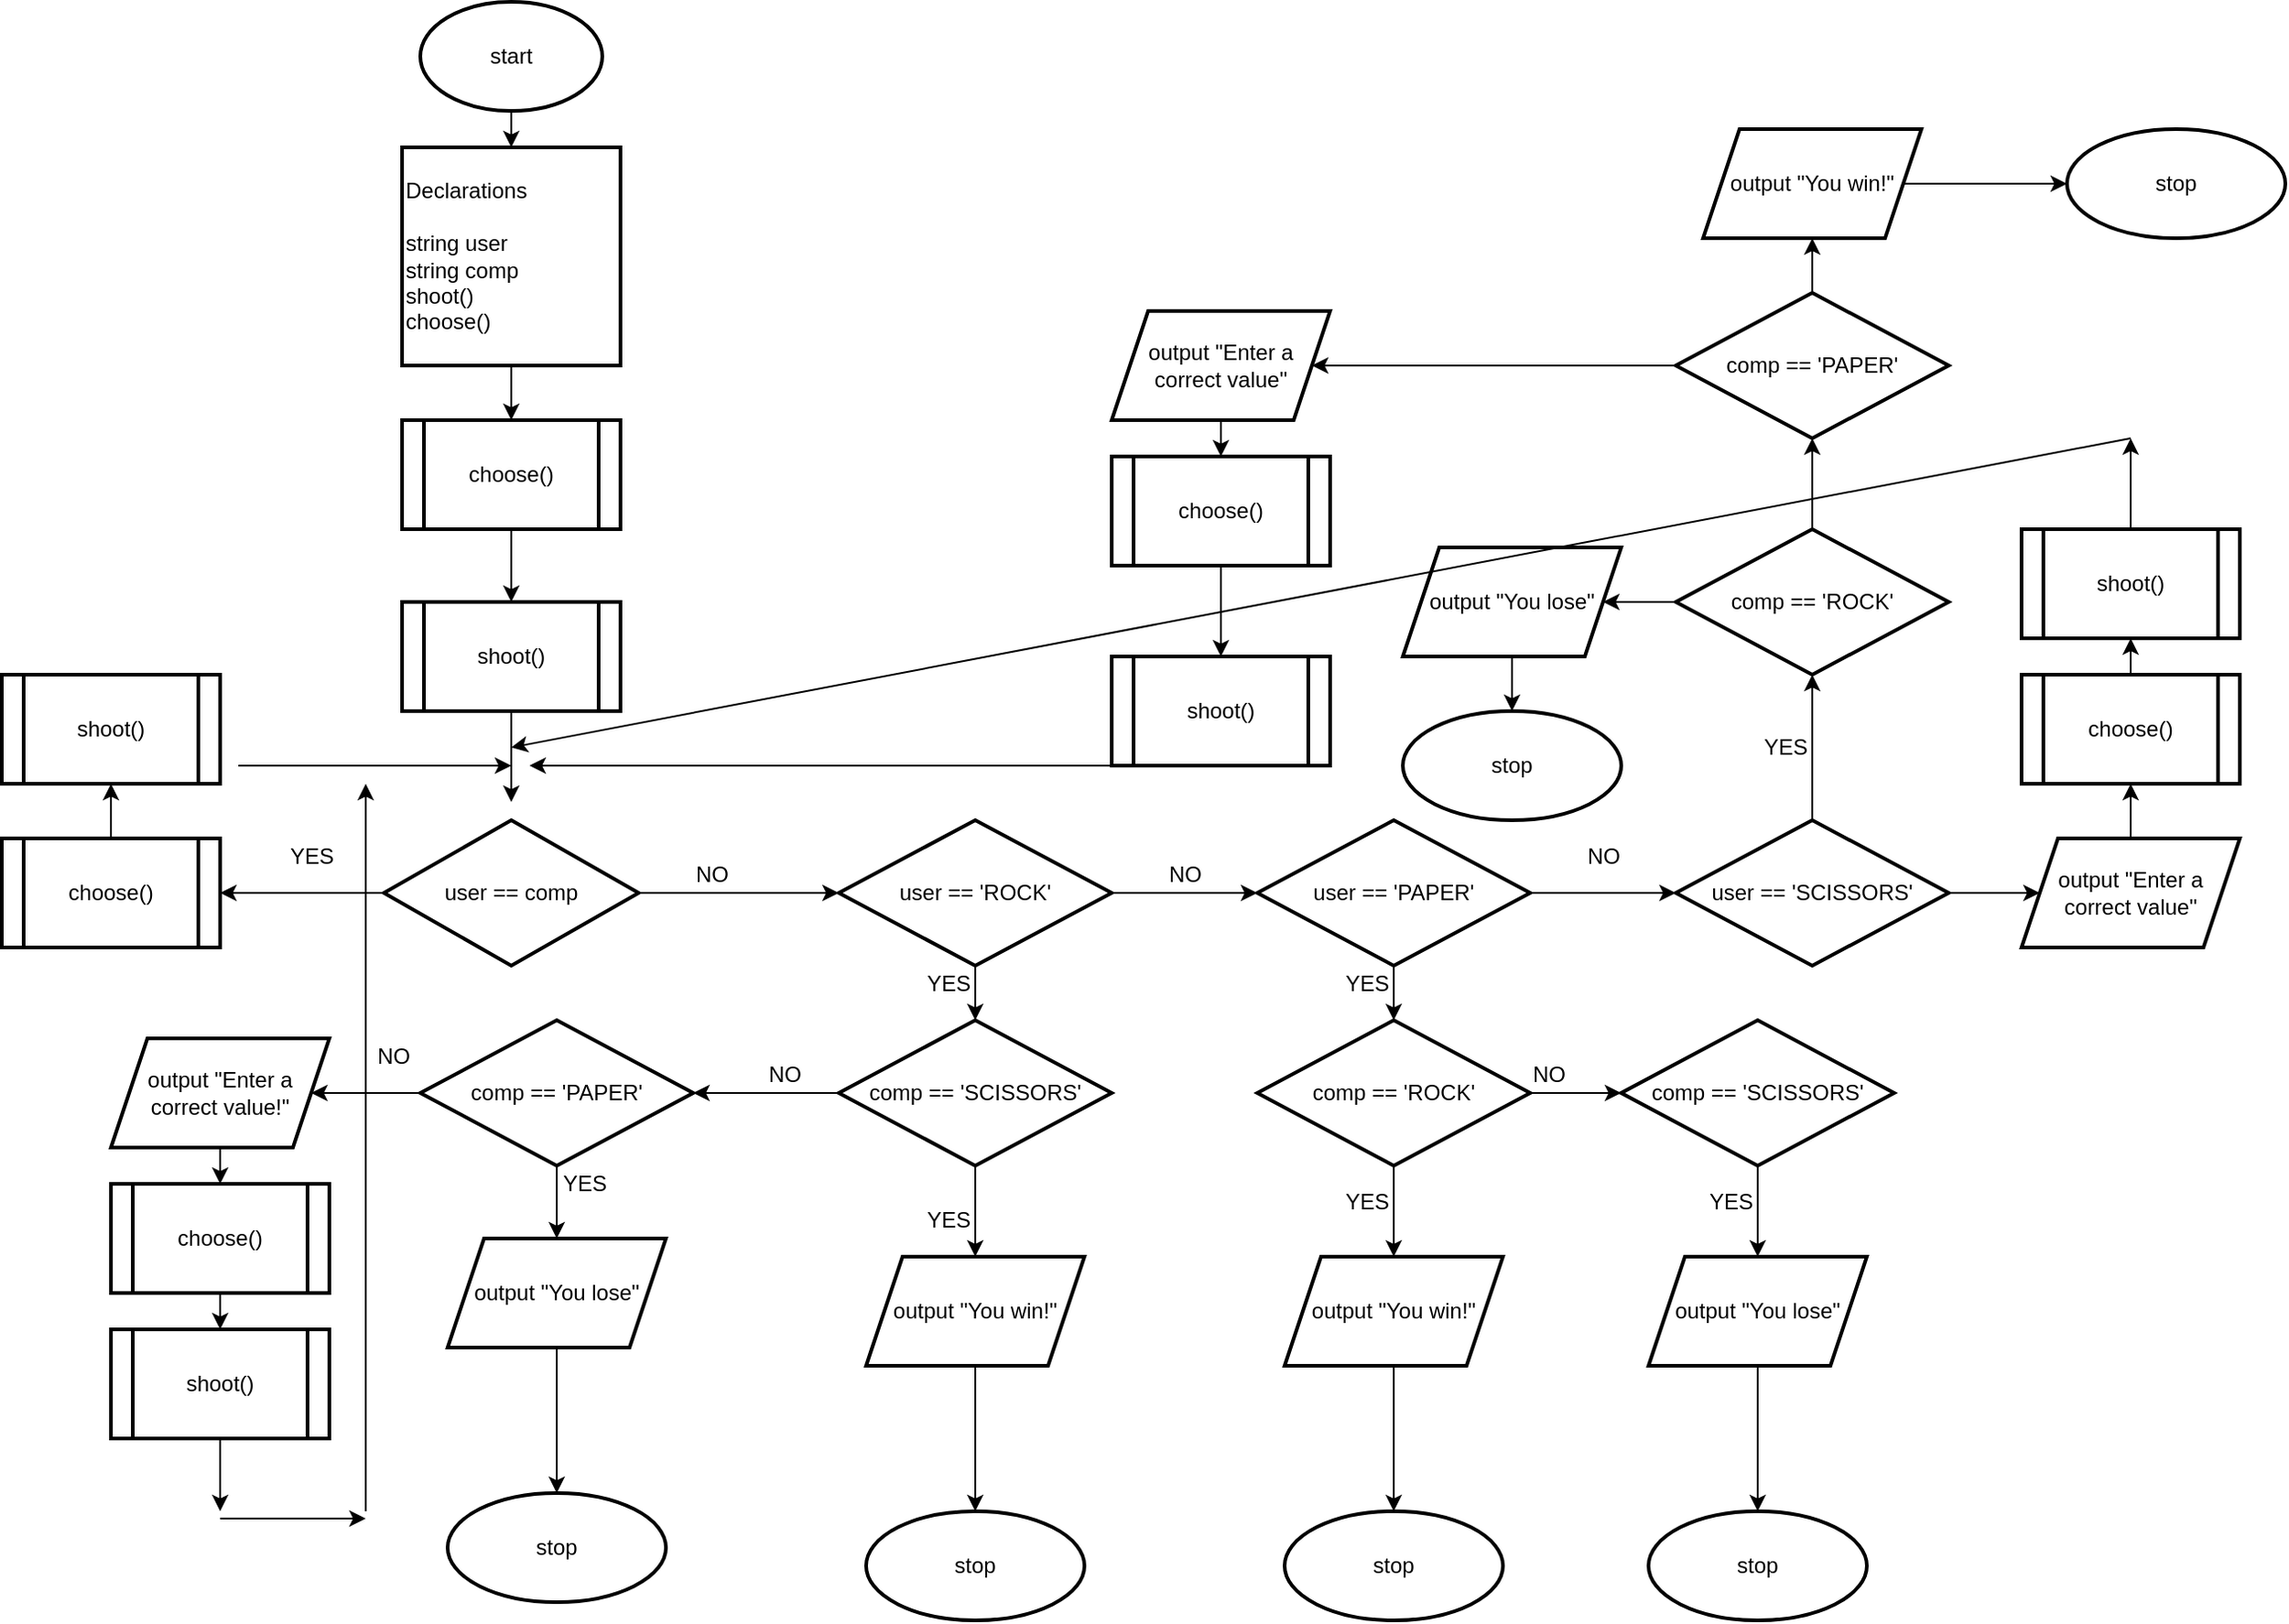 <mxfile>
    <diagram id="_Ft62sSX1DD01N5udWKt" name="Page-1">
        <mxGraphModel dx="1267" dy="705" grid="1" gridSize="10" guides="1" tooltips="1" connect="1" arrows="1" fold="1" page="1" pageScale="1" pageWidth="850" pageHeight="1100" math="0" shadow="0">
            <root>
                <mxCell id="0"/>
                <mxCell id="1" parent="0"/>
                <mxCell id="4" value="" style="edgeStyle=none;html=1;" edge="1" parent="1" source="2" target="3">
                    <mxGeometry relative="1" as="geometry"/>
                </mxCell>
                <mxCell id="2" value="start" style="strokeWidth=2;html=1;shape=mxgraph.flowchart.start_1;whiteSpace=wrap;" vertex="1" parent="1">
                    <mxGeometry x="240" y="10" width="100" height="60" as="geometry"/>
                </mxCell>
                <mxCell id="6" value="" style="edgeStyle=none;html=1;" edge="1" parent="1" source="3" target="5">
                    <mxGeometry relative="1" as="geometry"/>
                </mxCell>
                <mxCell id="3" value="Declarations&lt;br&gt;&lt;br&gt;string user&lt;br&gt;string comp&lt;br&gt;shoot()&lt;br&gt;&lt;div&gt;&lt;span&gt;choose()&lt;/span&gt;&lt;/div&gt;" style="whiteSpace=wrap;html=1;strokeWidth=2;align=left;" vertex="1" parent="1">
                    <mxGeometry x="230" y="90" width="120" height="120" as="geometry"/>
                </mxCell>
                <mxCell id="16" value="" style="edgeStyle=none;html=1;" edge="1" parent="1" source="5" target="15">
                    <mxGeometry relative="1" as="geometry"/>
                </mxCell>
                <mxCell id="5" value="choose()" style="shape=process;whiteSpace=wrap;html=1;backgroundOutline=1;align=center;strokeWidth=2;" vertex="1" parent="1">
                    <mxGeometry x="230" y="240" width="120" height="60" as="geometry"/>
                </mxCell>
                <mxCell id="10" value="" style="edgeStyle=none;html=1;" edge="1" parent="1" source="7" target="9">
                    <mxGeometry relative="1" as="geometry"/>
                </mxCell>
                <mxCell id="12" value="" style="edgeStyle=none;html=1;" edge="1" parent="1" source="7" target="11">
                    <mxGeometry relative="1" as="geometry"/>
                </mxCell>
                <mxCell id="7" value="user == comp" style="rhombus;whiteSpace=wrap;html=1;strokeWidth=2;" vertex="1" parent="1">
                    <mxGeometry x="220" y="460" width="140" height="80" as="geometry"/>
                </mxCell>
                <mxCell id="20" value="" style="edgeStyle=none;html=1;" edge="1" parent="1" source="9" target="19">
                    <mxGeometry relative="1" as="geometry"/>
                </mxCell>
                <mxCell id="9" value="choose()" style="shape=process;whiteSpace=wrap;html=1;backgroundOutline=1;strokeWidth=2;" vertex="1" parent="1">
                    <mxGeometry x="10" y="470" width="120" height="60" as="geometry"/>
                </mxCell>
                <mxCell id="34" value="" style="edgeStyle=none;html=1;" edge="1" parent="1" source="11" target="33">
                    <mxGeometry relative="1" as="geometry"/>
                </mxCell>
                <mxCell id="11" value="user == 'ROCK'" style="rhombus;whiteSpace=wrap;html=1;strokeWidth=2;" vertex="1" parent="1">
                    <mxGeometry x="470" y="460" width="150" height="80" as="geometry"/>
                </mxCell>
                <mxCell id="15" value="shoot()" style="shape=process;whiteSpace=wrap;html=1;backgroundOutline=1;strokeWidth=2;" vertex="1" parent="1">
                    <mxGeometry x="230" y="340" width="120" height="60" as="geometry"/>
                </mxCell>
                <mxCell id="17" value="" style="endArrow=classic;html=1;" edge="1" parent="1">
                    <mxGeometry width="50" height="50" relative="1" as="geometry">
                        <mxPoint x="290" y="400" as="sourcePoint"/>
                        <mxPoint x="290" y="450" as="targetPoint"/>
                    </mxGeometry>
                </mxCell>
                <mxCell id="18" value="YES" style="text;html=1;align=center;verticalAlign=middle;resizable=0;points=[];autosize=1;strokeColor=none;fillColor=none;" vertex="1" parent="1">
                    <mxGeometry x="160" y="470" width="40" height="20" as="geometry"/>
                </mxCell>
                <mxCell id="19" value="shoot()" style="shape=process;whiteSpace=wrap;html=1;backgroundOutline=1;strokeWidth=2;" vertex="1" parent="1">
                    <mxGeometry x="10" y="380" width="120" height="60" as="geometry"/>
                </mxCell>
                <mxCell id="21" value="" style="endArrow=classic;html=1;" edge="1" parent="1">
                    <mxGeometry width="50" height="50" relative="1" as="geometry">
                        <mxPoint x="140" y="430" as="sourcePoint"/>
                        <mxPoint x="290" y="430" as="targetPoint"/>
                    </mxGeometry>
                </mxCell>
                <mxCell id="28" value="" style="edgeStyle=none;html=1;" edge="1" parent="1" source="29" target="30">
                    <mxGeometry relative="1" as="geometry"/>
                </mxCell>
                <mxCell id="38" value="" style="edgeStyle=none;html=1;" edge="1" parent="1" source="29" target="37">
                    <mxGeometry relative="1" as="geometry"/>
                </mxCell>
                <mxCell id="29" value="comp == 'SCISSORS'" style="rhombus;whiteSpace=wrap;html=1;strokeWidth=2;" vertex="1" parent="1">
                    <mxGeometry x="470" y="570" width="150" height="80" as="geometry"/>
                </mxCell>
                <mxCell id="36" value="" style="edgeStyle=none;html=1;" edge="1" parent="1" source="30" target="35">
                    <mxGeometry relative="1" as="geometry"/>
                </mxCell>
                <mxCell id="30" value="output &quot;You win!&quot;" style="shape=parallelogram;perimeter=parallelogramPerimeter;whiteSpace=wrap;html=1;fixedSize=1;strokeWidth=2;" vertex="1" parent="1">
                    <mxGeometry x="485" y="700" width="120" height="60" as="geometry"/>
                </mxCell>
                <mxCell id="31" value="" style="endArrow=classic;html=1;entryX=0.5;entryY=0;entryDx=0;entryDy=0;" edge="1" parent="1" target="29">
                    <mxGeometry width="50" height="50" relative="1" as="geometry">
                        <mxPoint x="545" y="540" as="sourcePoint"/>
                        <mxPoint x="520" y="570" as="targetPoint"/>
                    </mxGeometry>
                </mxCell>
                <mxCell id="32" value="NO" style="text;html=1;align=center;verticalAlign=middle;resizable=0;points=[];autosize=1;strokeColor=none;fillColor=none;" vertex="1" parent="1">
                    <mxGeometry x="385" y="480" width="30" height="20" as="geometry"/>
                </mxCell>
                <mxCell id="75" value="" style="edgeStyle=none;html=1;" edge="1" parent="1" source="33" target="74">
                    <mxGeometry relative="1" as="geometry"/>
                </mxCell>
                <mxCell id="87" value="" style="edgeStyle=none;html=1;" edge="1" parent="1" source="33" target="86">
                    <mxGeometry relative="1" as="geometry"/>
                </mxCell>
                <mxCell id="33" value="user == 'PAPER'" style="rhombus;whiteSpace=wrap;html=1;strokeWidth=2;" vertex="1" parent="1">
                    <mxGeometry x="700" y="460" width="150" height="80" as="geometry"/>
                </mxCell>
                <mxCell id="35" value="stop" style="ellipse;whiteSpace=wrap;html=1;strokeWidth=2;" vertex="1" parent="1">
                    <mxGeometry x="485" y="840" width="120" height="60" as="geometry"/>
                </mxCell>
                <mxCell id="44" value="" style="edgeStyle=none;html=1;" edge="1" parent="1" source="37" target="43">
                    <mxGeometry relative="1" as="geometry"/>
                </mxCell>
                <mxCell id="51" value="" style="edgeStyle=none;html=1;" edge="1" parent="1" source="37" target="50">
                    <mxGeometry relative="1" as="geometry"/>
                </mxCell>
                <mxCell id="37" value="comp == 'PAPER'" style="rhombus;whiteSpace=wrap;html=1;strokeWidth=2;" vertex="1" parent="1">
                    <mxGeometry x="240" y="570" width="150" height="80" as="geometry"/>
                </mxCell>
                <mxCell id="39" value="YES" style="text;html=1;align=center;verticalAlign=middle;resizable=0;points=[];autosize=1;strokeColor=none;fillColor=none;" vertex="1" parent="1">
                    <mxGeometry x="510" y="540" width="40" height="20" as="geometry"/>
                </mxCell>
                <mxCell id="40" value="NO" style="text;html=1;align=center;verticalAlign=middle;resizable=0;points=[];autosize=1;strokeColor=none;fillColor=none;" vertex="1" parent="1">
                    <mxGeometry x="645" y="480" width="30" height="20" as="geometry"/>
                </mxCell>
                <mxCell id="41" value="YES" style="text;html=1;align=center;verticalAlign=middle;resizable=0;points=[];autosize=1;strokeColor=none;fillColor=none;" vertex="1" parent="1">
                    <mxGeometry x="510" y="670" width="40" height="20" as="geometry"/>
                </mxCell>
                <mxCell id="42" value="NO" style="text;html=1;align=center;verticalAlign=middle;resizable=0;points=[];autosize=1;strokeColor=none;fillColor=none;" vertex="1" parent="1">
                    <mxGeometry x="425" y="590" width="30" height="20" as="geometry"/>
                </mxCell>
                <mxCell id="46" value="" style="edgeStyle=none;html=1;" edge="1" parent="1" source="43" target="45">
                    <mxGeometry relative="1" as="geometry"/>
                </mxCell>
                <mxCell id="43" value="output &quot;You lose&quot;" style="shape=parallelogram;perimeter=parallelogramPerimeter;whiteSpace=wrap;html=1;fixedSize=1;strokeWidth=2;" vertex="1" parent="1">
                    <mxGeometry x="255" y="690" width="120" height="60" as="geometry"/>
                </mxCell>
                <mxCell id="45" value="stop" style="ellipse;whiteSpace=wrap;html=1;strokeWidth=2;" vertex="1" parent="1">
                    <mxGeometry x="255" y="830" width="120" height="60" as="geometry"/>
                </mxCell>
                <mxCell id="47" value="YES" style="text;html=1;align=center;verticalAlign=middle;resizable=0;points=[];autosize=1;strokeColor=none;fillColor=none;" vertex="1" parent="1">
                    <mxGeometry x="310" y="650" width="40" height="20" as="geometry"/>
                </mxCell>
                <mxCell id="124" style="edgeStyle=none;html=1;exitX=0.5;exitY=1;exitDx=0;exitDy=0;entryX=0.5;entryY=0;entryDx=0;entryDy=0;" edge="1" parent="1" source="50" target="122">
                    <mxGeometry relative="1" as="geometry"/>
                </mxCell>
                <mxCell id="50" value="output &quot;Enter a correct value!&quot;" style="shape=parallelogram;perimeter=parallelogramPerimeter;whiteSpace=wrap;html=1;fixedSize=1;strokeWidth=2;" vertex="1" parent="1">
                    <mxGeometry x="70" y="580" width="120" height="60" as="geometry"/>
                </mxCell>
                <mxCell id="54" value="NO" style="text;html=1;align=center;verticalAlign=middle;resizable=0;points=[];autosize=1;strokeColor=none;fillColor=none;" vertex="1" parent="1">
                    <mxGeometry x="210" y="580" width="30" height="20" as="geometry"/>
                </mxCell>
                <mxCell id="77" value="" style="edgeStyle=none;html=1;" edge="1" parent="1" source="74" target="76">
                    <mxGeometry relative="1" as="geometry"/>
                </mxCell>
                <mxCell id="81" value="" style="edgeStyle=none;html=1;" edge="1" parent="1" source="74" target="80">
                    <mxGeometry relative="1" as="geometry"/>
                </mxCell>
                <mxCell id="74" value="comp == 'ROCK'" style="rhombus;whiteSpace=wrap;html=1;strokeWidth=2;" vertex="1" parent="1">
                    <mxGeometry x="700" y="570" width="150" height="80" as="geometry"/>
                </mxCell>
                <mxCell id="79" value="" style="edgeStyle=none;html=1;" edge="1" parent="1" source="76" target="78">
                    <mxGeometry relative="1" as="geometry"/>
                </mxCell>
                <mxCell id="76" value="output &quot;You win!&quot;" style="shape=parallelogram;perimeter=parallelogramPerimeter;whiteSpace=wrap;html=1;fixedSize=1;strokeWidth=2;" vertex="1" parent="1">
                    <mxGeometry x="715" y="700" width="120" height="60" as="geometry"/>
                </mxCell>
                <mxCell id="78" value="stop" style="ellipse;whiteSpace=wrap;html=1;strokeWidth=2;" vertex="1" parent="1">
                    <mxGeometry x="715" y="840" width="120" height="60" as="geometry"/>
                </mxCell>
                <mxCell id="83" value="" style="edgeStyle=none;html=1;" edge="1" parent="1" source="80" target="82">
                    <mxGeometry relative="1" as="geometry"/>
                </mxCell>
                <mxCell id="80" value="comp == 'SCISSORS'" style="rhombus;whiteSpace=wrap;html=1;strokeWidth=2;" vertex="1" parent="1">
                    <mxGeometry x="900" y="570" width="150" height="80" as="geometry"/>
                </mxCell>
                <mxCell id="85" value="" style="edgeStyle=none;html=1;" edge="1" parent="1" source="82" target="84">
                    <mxGeometry relative="1" as="geometry"/>
                </mxCell>
                <mxCell id="82" value="output &quot;You lose&quot;" style="shape=parallelogram;perimeter=parallelogramPerimeter;whiteSpace=wrap;html=1;fixedSize=1;strokeWidth=2;" vertex="1" parent="1">
                    <mxGeometry x="915" y="700" width="120" height="60" as="geometry"/>
                </mxCell>
                <mxCell id="84" value="stop" style="ellipse;whiteSpace=wrap;html=1;strokeWidth=2;" vertex="1" parent="1">
                    <mxGeometry x="915" y="840" width="120" height="60" as="geometry"/>
                </mxCell>
                <mxCell id="89" value="" style="edgeStyle=none;html=1;" edge="1" parent="1" source="86" target="88">
                    <mxGeometry relative="1" as="geometry"/>
                </mxCell>
                <mxCell id="97" value="" style="edgeStyle=none;html=1;" edge="1" parent="1" source="86" target="96">
                    <mxGeometry relative="1" as="geometry"/>
                </mxCell>
                <mxCell id="86" value="user == 'SCISSORS'" style="rhombus;whiteSpace=wrap;html=1;strokeWidth=2;" vertex="1" parent="1">
                    <mxGeometry x="930" y="460" width="150" height="80" as="geometry"/>
                </mxCell>
                <mxCell id="130" value="" style="edgeStyle=none;html=1;" edge="1" parent="1" source="88" target="129">
                    <mxGeometry relative="1" as="geometry"/>
                </mxCell>
                <mxCell id="136" value="" style="edgeStyle=none;html=1;" edge="1" parent="1" source="88" target="135">
                    <mxGeometry relative="1" as="geometry"/>
                </mxCell>
                <mxCell id="88" value="comp == 'ROCK'" style="rhombus;whiteSpace=wrap;html=1;strokeWidth=2;" vertex="1" parent="1">
                    <mxGeometry x="930" y="300" width="150" height="80" as="geometry"/>
                </mxCell>
                <mxCell id="90" value="NO" style="text;html=1;align=center;verticalAlign=middle;resizable=0;points=[];autosize=1;strokeColor=none;fillColor=none;" vertex="1" parent="1">
                    <mxGeometry x="875" y="470" width="30" height="20" as="geometry"/>
                </mxCell>
                <mxCell id="91" value="YES" style="text;html=1;align=center;verticalAlign=middle;resizable=0;points=[];autosize=1;strokeColor=none;fillColor=none;" vertex="1" parent="1">
                    <mxGeometry x="740" y="540" width="40" height="20" as="geometry"/>
                </mxCell>
                <mxCell id="92" value="YES" style="text;html=1;align=center;verticalAlign=middle;resizable=0;points=[];autosize=1;strokeColor=none;fillColor=none;" vertex="1" parent="1">
                    <mxGeometry x="740" y="660" width="40" height="20" as="geometry"/>
                </mxCell>
                <mxCell id="93" value="NO" style="text;html=1;align=center;verticalAlign=middle;resizable=0;points=[];autosize=1;strokeColor=none;fillColor=none;" vertex="1" parent="1">
                    <mxGeometry x="845" y="590" width="30" height="20" as="geometry"/>
                </mxCell>
                <mxCell id="94" value="YES" style="text;html=1;align=center;verticalAlign=middle;resizable=0;points=[];autosize=1;strokeColor=none;fillColor=none;" vertex="1" parent="1">
                    <mxGeometry x="940" y="660" width="40" height="20" as="geometry"/>
                </mxCell>
                <mxCell id="95" value="YES" style="text;html=1;align=center;verticalAlign=middle;resizable=0;points=[];autosize=1;strokeColor=none;fillColor=none;" vertex="1" parent="1">
                    <mxGeometry x="970" y="410" width="40" height="20" as="geometry"/>
                </mxCell>
                <mxCell id="99" value="" style="edgeStyle=none;html=1;" edge="1" parent="1" source="96" target="98">
                    <mxGeometry relative="1" as="geometry"/>
                </mxCell>
                <mxCell id="96" value="output &quot;Enter a correct value&quot;" style="shape=parallelogram;perimeter=parallelogramPerimeter;whiteSpace=wrap;html=1;fixedSize=1;strokeWidth=2;" vertex="1" parent="1">
                    <mxGeometry x="1120" y="470" width="120" height="60" as="geometry"/>
                </mxCell>
                <mxCell id="101" value="" style="edgeStyle=none;html=1;" edge="1" parent="1" source="98" target="100">
                    <mxGeometry relative="1" as="geometry"/>
                </mxCell>
                <mxCell id="98" value="choose()" style="shape=process;whiteSpace=wrap;html=1;backgroundOutline=1;strokeWidth=2;" vertex="1" parent="1">
                    <mxGeometry x="1120" y="380" width="120" height="60" as="geometry"/>
                </mxCell>
                <mxCell id="100" value="shoot()" style="shape=process;whiteSpace=wrap;html=1;backgroundOutline=1;strokeWidth=2;" vertex="1" parent="1">
                    <mxGeometry x="1120" y="300" width="120" height="60" as="geometry"/>
                </mxCell>
                <mxCell id="121" value="" style="edgeStyle=none;html=1;" edge="1" parent="1" source="122" target="123">
                    <mxGeometry relative="1" as="geometry"/>
                </mxCell>
                <mxCell id="122" value="choose()" style="shape=process;whiteSpace=wrap;html=1;backgroundOutline=1;strokeWidth=2;" vertex="1" parent="1">
                    <mxGeometry x="70" y="660" width="120" height="60" as="geometry"/>
                </mxCell>
                <mxCell id="123" value="shoot()" style="shape=process;whiteSpace=wrap;html=1;backgroundOutline=1;strokeWidth=2;" vertex="1" parent="1">
                    <mxGeometry x="70" y="740" width="120" height="60" as="geometry"/>
                </mxCell>
                <mxCell id="125" value="" style="endArrow=classic;html=1;" edge="1" parent="1">
                    <mxGeometry width="50" height="50" relative="1" as="geometry">
                        <mxPoint x="130" y="800" as="sourcePoint"/>
                        <mxPoint x="130" y="840" as="targetPoint"/>
                    </mxGeometry>
                </mxCell>
                <mxCell id="126" value="" style="endArrow=classic;html=1;" edge="1" parent="1">
                    <mxGeometry width="50" height="50" relative="1" as="geometry">
                        <mxPoint x="130" y="844" as="sourcePoint"/>
                        <mxPoint x="210" y="844" as="targetPoint"/>
                    </mxGeometry>
                </mxCell>
                <mxCell id="127" value="" style="endArrow=classic;html=1;" edge="1" parent="1">
                    <mxGeometry width="50" height="50" relative="1" as="geometry">
                        <mxPoint x="210" y="840" as="sourcePoint"/>
                        <mxPoint x="210" y="440" as="targetPoint"/>
                    </mxGeometry>
                </mxCell>
                <mxCell id="134" value="" style="edgeStyle=none;html=1;" edge="1" parent="1" source="129" target="133">
                    <mxGeometry relative="1" as="geometry"/>
                </mxCell>
                <mxCell id="129" value="output &quot;You lose&quot;" style="shape=parallelogram;perimeter=parallelogramPerimeter;whiteSpace=wrap;html=1;fixedSize=1;strokeWidth=2;" vertex="1" parent="1">
                    <mxGeometry x="780" y="310" width="120" height="60" as="geometry"/>
                </mxCell>
                <mxCell id="133" value="stop" style="ellipse;whiteSpace=wrap;html=1;strokeWidth=2;" vertex="1" parent="1">
                    <mxGeometry x="780" y="400" width="120" height="60" as="geometry"/>
                </mxCell>
                <mxCell id="138" value="" style="edgeStyle=none;html=1;" edge="1" parent="1" source="135" target="137">
                    <mxGeometry relative="1" as="geometry"/>
                </mxCell>
                <mxCell id="142" value="" style="edgeStyle=none;html=1;" edge="1" parent="1" source="135" target="141">
                    <mxGeometry relative="1" as="geometry"/>
                </mxCell>
                <mxCell id="135" value="comp == 'PAPER'" style="rhombus;whiteSpace=wrap;html=1;strokeWidth=2;" vertex="1" parent="1">
                    <mxGeometry x="930" y="170" width="150" height="80" as="geometry"/>
                </mxCell>
                <mxCell id="140" value="" style="edgeStyle=none;html=1;" edge="1" parent="1" source="137" target="139">
                    <mxGeometry relative="1" as="geometry"/>
                </mxCell>
                <mxCell id="137" value="output &quot;You win!&quot;" style="shape=parallelogram;perimeter=parallelogramPerimeter;whiteSpace=wrap;html=1;fixedSize=1;strokeWidth=2;" vertex="1" parent="1">
                    <mxGeometry x="945" y="80" width="120" height="60" as="geometry"/>
                </mxCell>
                <mxCell id="139" value="stop" style="ellipse;whiteSpace=wrap;html=1;strokeWidth=2;" vertex="1" parent="1">
                    <mxGeometry x="1145" y="80" width="120" height="60" as="geometry"/>
                </mxCell>
                <mxCell id="146" style="edgeStyle=none;html=1;exitX=0.5;exitY=1;exitDx=0;exitDy=0;entryX=0.5;entryY=0;entryDx=0;entryDy=0;" edge="1" parent="1" source="141" target="144">
                    <mxGeometry relative="1" as="geometry"/>
                </mxCell>
                <mxCell id="141" value="output &quot;Enter a correct value&quot;" style="shape=parallelogram;perimeter=parallelogramPerimeter;whiteSpace=wrap;html=1;fixedSize=1;strokeWidth=2;" vertex="1" parent="1">
                    <mxGeometry x="620" y="180" width="120" height="60" as="geometry"/>
                </mxCell>
                <mxCell id="143" value="" style="edgeStyle=none;html=1;" edge="1" parent="1" source="144" target="145">
                    <mxGeometry relative="1" as="geometry"/>
                </mxCell>
                <mxCell id="144" value="choose()" style="shape=process;whiteSpace=wrap;html=1;backgroundOutline=1;strokeWidth=2;" vertex="1" parent="1">
                    <mxGeometry x="620" y="260" width="120" height="60" as="geometry"/>
                </mxCell>
                <mxCell id="145" value="shoot()" style="shape=process;whiteSpace=wrap;html=1;backgroundOutline=1;strokeWidth=2;" vertex="1" parent="1">
                    <mxGeometry x="620" y="370" width="120" height="60" as="geometry"/>
                </mxCell>
                <mxCell id="147" value="" style="endArrow=classic;html=1;" edge="1" parent="1">
                    <mxGeometry width="50" height="50" relative="1" as="geometry">
                        <mxPoint x="620" y="430" as="sourcePoint"/>
                        <mxPoint x="300" y="430" as="targetPoint"/>
                    </mxGeometry>
                </mxCell>
                <mxCell id="148" value="" style="endArrow=classic;html=1;exitX=0.5;exitY=0;exitDx=0;exitDy=0;" edge="1" parent="1" source="100">
                    <mxGeometry width="50" height="50" relative="1" as="geometry">
                        <mxPoint x="700" y="360" as="sourcePoint"/>
                        <mxPoint x="1180" y="250" as="targetPoint"/>
                    </mxGeometry>
                </mxCell>
                <mxCell id="149" value="" style="endArrow=classic;html=1;" edge="1" parent="1">
                    <mxGeometry width="50" height="50" relative="1" as="geometry">
                        <mxPoint x="1180" y="250" as="sourcePoint"/>
                        <mxPoint x="290" y="420" as="targetPoint"/>
                    </mxGeometry>
                </mxCell>
            </root>
        </mxGraphModel>
    </diagram>
</mxfile>